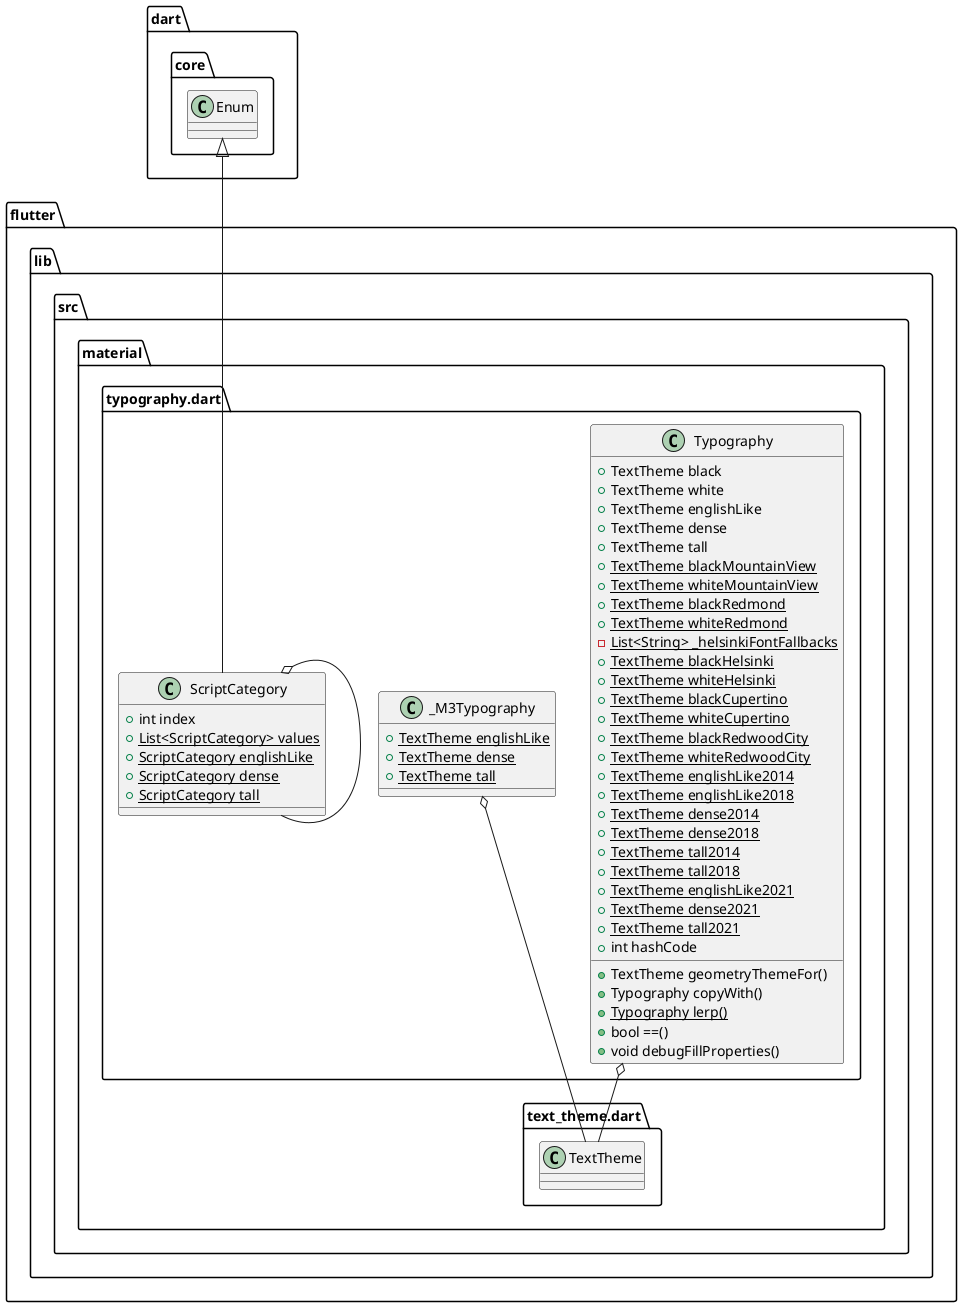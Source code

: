 @startuml
set namespaceSeparator ::

class "flutter::lib::src::material::typography.dart::Typography" {
  +TextTheme black
  +TextTheme white
  +TextTheme englishLike
  +TextTheme dense
  +TextTheme tall
  {static} +TextTheme blackMountainView
  {static} +TextTheme whiteMountainView
  {static} +TextTheme blackRedmond
  {static} +TextTheme whiteRedmond
  {static} -List<String> _helsinkiFontFallbacks
  {static} +TextTheme blackHelsinki
  {static} +TextTheme whiteHelsinki
  {static} +TextTheme blackCupertino
  {static} +TextTheme whiteCupertino
  {static} +TextTheme blackRedwoodCity
  {static} +TextTheme whiteRedwoodCity
  {static} +TextTheme englishLike2014
  {static} +TextTheme englishLike2018
  {static} +TextTheme dense2014
  {static} +TextTheme dense2018
  {static} +TextTheme tall2014
  {static} +TextTheme tall2018
  {static} +TextTheme englishLike2021
  {static} +TextTheme dense2021
  {static} +TextTheme tall2021
  +int hashCode
  +TextTheme geometryThemeFor()
  +Typography copyWith()
  {static} +Typography lerp()
  +bool ==()
  +void debugFillProperties()
}

"flutter::lib::src::material::typography.dart::Typography" o-- "flutter::lib::src::material::text_theme.dart::TextTheme"

class "flutter::lib::src::material::typography.dart::_M3Typography" {
  {static} +TextTheme englishLike
  {static} +TextTheme dense
  {static} +TextTheme tall
}

"flutter::lib::src::material::typography.dart::_M3Typography" o-- "flutter::lib::src::material::text_theme.dart::TextTheme"

class "flutter::lib::src::material::typography.dart::ScriptCategory" {
  +int index
  {static} +List<ScriptCategory> values
  {static} +ScriptCategory englishLike
  {static} +ScriptCategory dense
  {static} +ScriptCategory tall
}

"flutter::lib::src::material::typography.dart::ScriptCategory" o-- "flutter::lib::src::material::typography.dart::ScriptCategory"
"dart::core::Enum" <|-- "flutter::lib::src::material::typography.dart::ScriptCategory"


@enduml